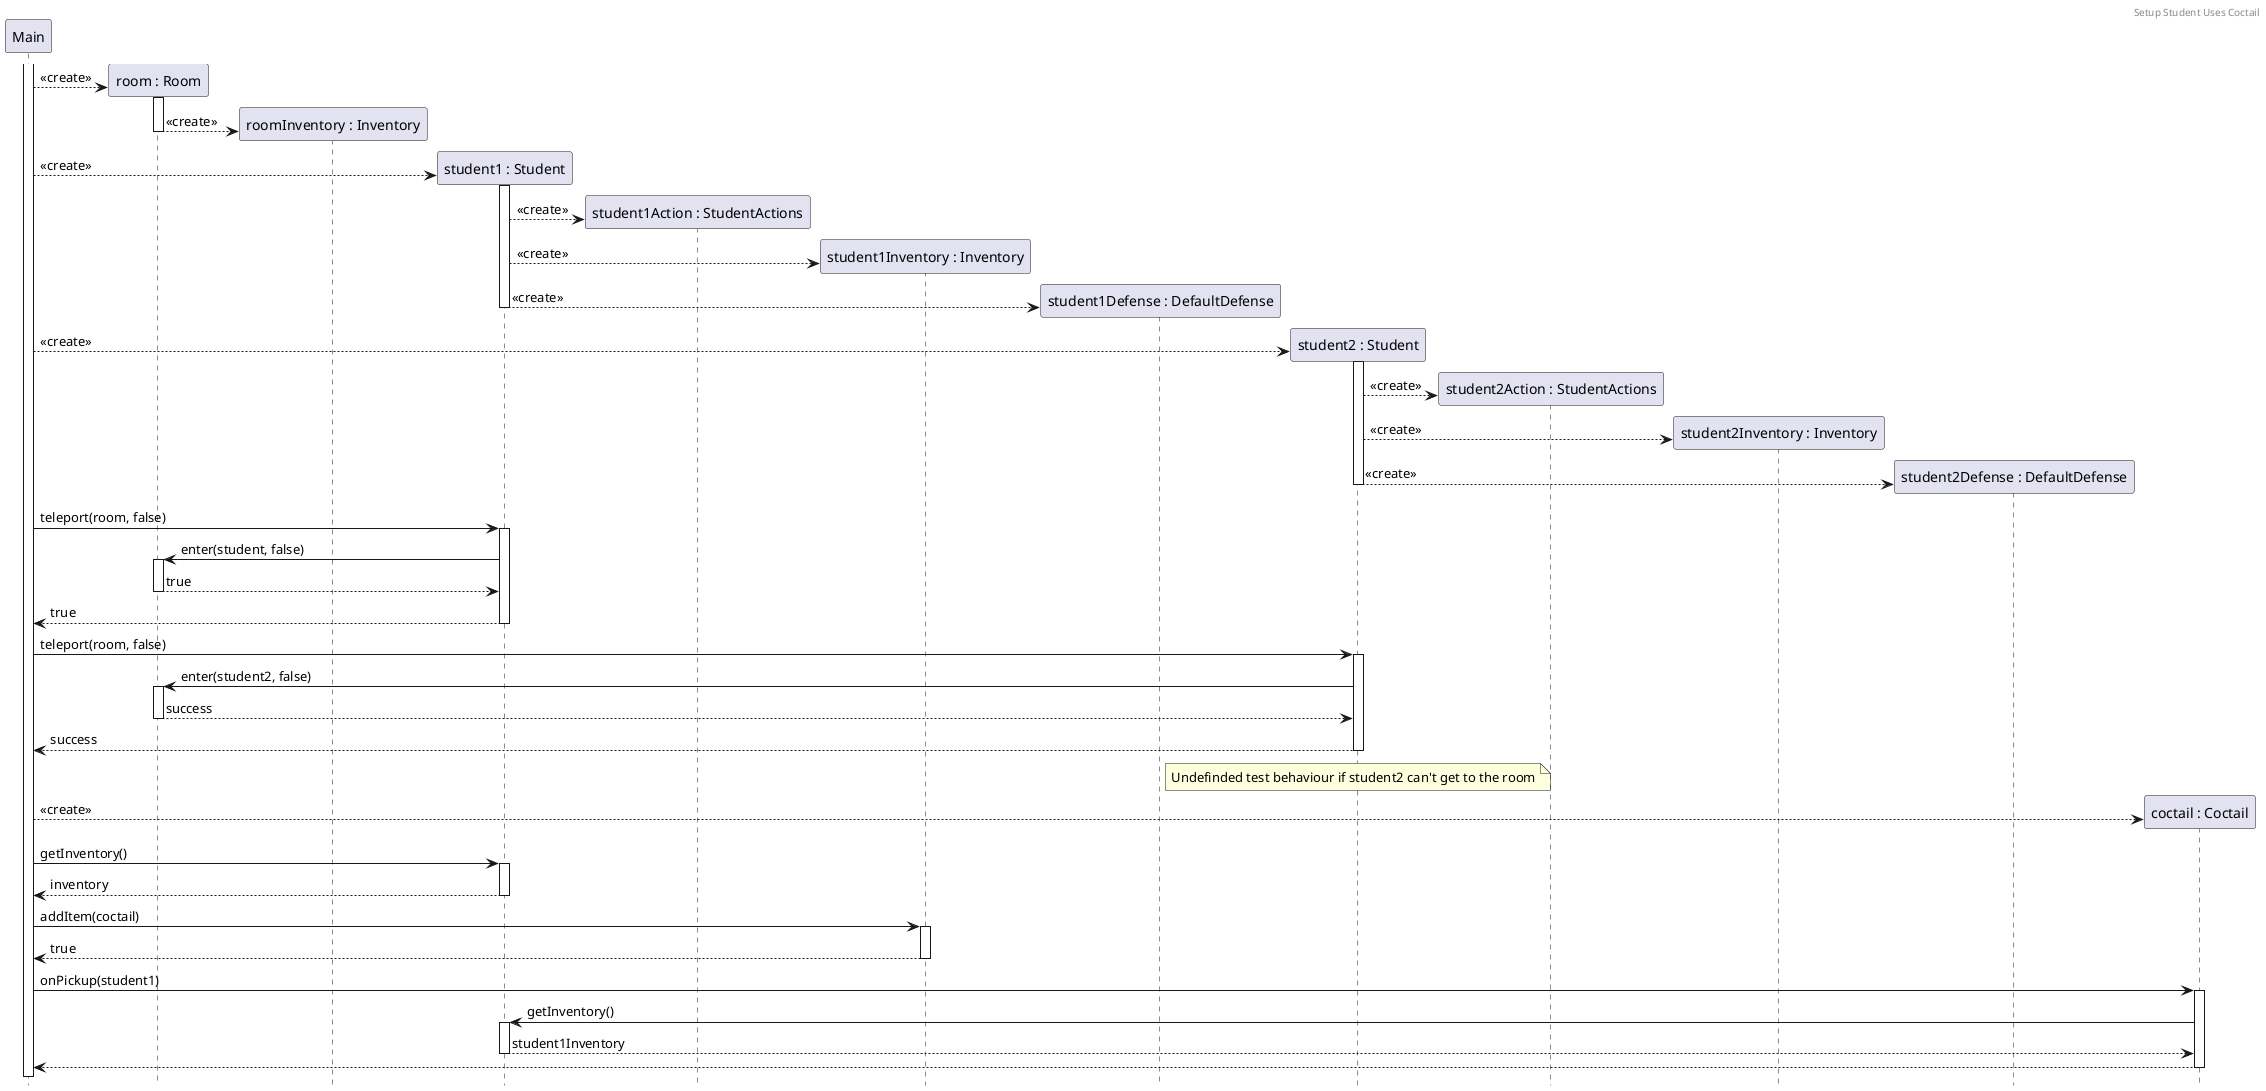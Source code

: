 @startuml SetupStudentUsesCoctail
header Setup Student Uses Coctail
hide footbox

participant main as "Main"
activate main

create room as "room : Room"
main --> room ++: <<create>>
create roomInventory as "roomInventory : Inventory"
room --> roomInventory --: <<create>>

create student as "student1 : Student"
main --> student ++: <<create>>
create studentAction as "student1Action : StudentActions"
student --> studentAction : <<create>>
create inventory as "student1Inventory : Inventory"
student --> inventory : <<create>>
create defense as "student1Defense : DefaultDefense"
student --> defense --: <<create>>

create student2 as "student2 : Student"
main --> student2 ++: <<create>>
create studentAction2 as "student2Action : StudentActions"
student2 --> studentAction2 : <<create>>
create inventory2 as "student2Inventory : Inventory"
student2 --> inventory2 : <<create>>
create defense2 as "student2Defense : DefaultDefense"
student2 --> defense2 --: <<create>>

main -> student ++: teleport(room, false)
    student -> room ++: enter(student, false)
    return true
return true

main -> student2 ++: teleport(room, false)
    student2 -> room ++: enter(student2, false)
    return success
return success

note over student2 : Undefinded test behaviour if student2 can't get to the room

create coctail as "coctail : Coctail"
main --> coctail : <<create>>

main -> student ++: getInventory()
return inventory

main -> inventory ++: addItem(coctail)
return true
' a player inventory is legalább 1 elemű

main -> coctail ++: onPickup(student1)
    coctail -> student ++: getInventory()
    return student1Inventory
return 

@enduml